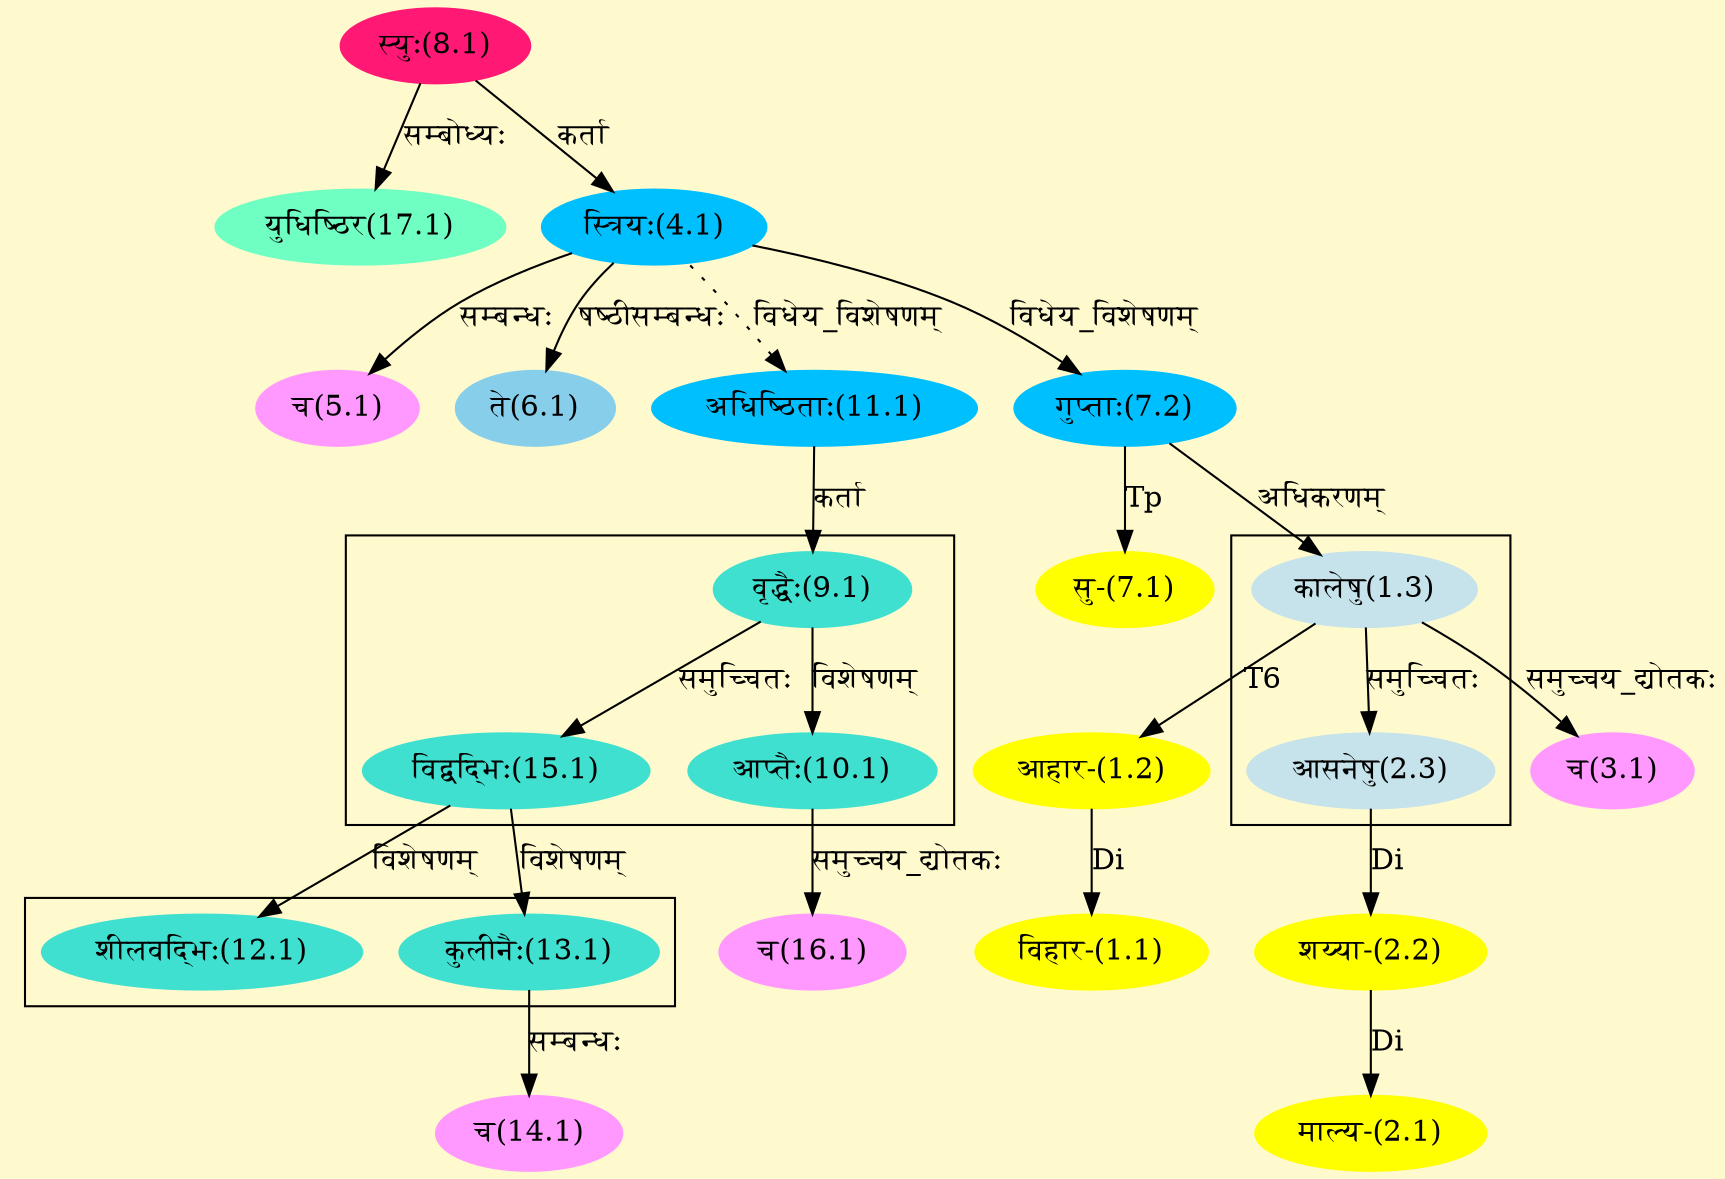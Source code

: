 digraph G{
rankdir=BT;
 compound=true;
 bgcolor="lemonchiffon1";

subgraph cluster_1{
Node2_3 [style=filled, color="#C6E2EB" label = "आसनेषु(2.3)"]
Node1_3 [style=filled, color="#C6E2EB" label = "कालेषु(1.3)"]

}

subgraph cluster_2{
Node10_1 [style=filled, color="#40E0D0" label = "आप्तैः(10.1)"]
Node9_1 [style=filled, color="#40E0D0" label = "वृद्धैः(9.1)"]
Node15_1 [style=filled, color="#40E0D0" label = "विद्वद्भिः(15.1)"]

}

subgraph cluster_3{
Node12_1 [style=filled, color="#40E0D0" label = "शीलवद्भिः(12.1)"]
Node15_1 [style=filled, color="#40E0D0" label = "विद्वद्भिः(15.1)"]
Node13_1 [style=filled, color="#40E0D0" label = "कुलीनैः(13.1)"]

}
Node1_1 [style=filled, color="#FFFF00" label = "विहार-(1.1)"]
Node1_2 [style=filled, color="#FFFF00" label = "आहार-(1.2)"]
Node1_3 [style=filled, color="#C6E2EB" label = "कालेषु(1.3)"]
Node7_2 [style=filled, color="#00BFFF" label = "गुप्ताः(7.2)"]
Node2_1 [style=filled, color="#FFFF00" label = "माल्य-(2.1)"]
Node2_2 [style=filled, color="#FFFF00" label = "शय्या-(2.2)"]
Node2_3 [style=filled, color="#C6E2EB" label = "आसनेषु(2.3)"]
Node3_1 [style=filled, color="#FF99FF" label = "च(3.1)"]
Node4_1 [style=filled, color="#00BFFF" label = "स्त्रियः(4.1)"]
Node8_1 [style=filled, color="#FF1975" label = "स्युः(8.1)"]
Node5_1 [style=filled, color="#FF99FF" label = "च(5.1)"]
Node6_1 [style=filled, color="#87CEEB" label = "ते(6.1)"]
Node7_1 [style=filled, color="#FFFF00" label = "सु-(7.1)"]
Node [style=filled, color="" label = "()"]
Node9_1 [style=filled, color="#40E0D0" label = "वृद्धैः(9.1)"]
Node11_1 [style=filled, color="#00BFFF" label = "अधिष्ठिताः(11.1)"]
Node14_1 [style=filled, color="#FF99FF" label = "च(14.1)"]
Node13_1 [style=filled, color="#40E0D0" label = "कुलीनैः(13.1)"]
Node16_1 [style=filled, color="#FF99FF" label = "च(16.1)"]
Node10_1 [style=filled, color="#40E0D0" label = "आप्तैः(10.1)"]
Node17_1 [style=filled, color="#6FFFC3" label = "युधिष्ठिर(17.1)"]
/* Start of Relations section */

Node1_1 -> Node1_2 [  label="Di"  dir="back" ]
Node1_2 -> Node1_3 [  label="T6"  dir="back" ]
Node1_3 -> Node7_2 [  label="अधिकरणम्"  dir="back" ]
Node2_1 -> Node2_2 [  label="Di"  dir="back" ]
Node2_2 -> Node2_3 [  label="Di"  dir="back" ]
Node2_3 -> Node1_3 [  label="समुच्चितः"  dir="back" ]
Node3_1 -> Node1_3 [  label="समुच्चय_द्योतकः"  dir="back" ]
Node4_1 -> Node8_1 [  label="कर्ता"  dir="back" ]
Node5_1 -> Node4_1 [  label="सम्बन्धः"  dir="back" ]
Node6_1 -> Node4_1 [  label="षष्ठीसम्बन्धः"  dir="back" ]
Node7_1 -> Node7_2 [  label="Tp"  dir="back" ]
Node7_2 -> Node4_1 [  label="विधेय_विशेषणम्"  dir="back" ]
Node9_1 -> Node11_1 [  label="कर्ता"  dir="back" ]
Node10_1 -> Node9_1 [  label="विशेषणम्"  dir="back" ]
Node11_1 -> Node4_1 [ style=dotted label="विधेय_विशेषणम्"  dir="back" ]
Node12_1 -> Node15_1 [  label="विशेषणम्"  dir="back" ]
Node13_1 -> Node15_1 [  label="विशेषणम्"  dir="back" ]
Node14_1 -> Node13_1 [  label="सम्बन्धः"  dir="back" ]
Node15_1 -> Node9_1 [  label="समुच्चितः"  dir="back" ]
Node16_1 -> Node10_1 [  label="समुच्चय_द्योतकः"  dir="back" ]
Node17_1 -> Node8_1 [  label="सम्बोध्यः"  dir="back" ]
}
